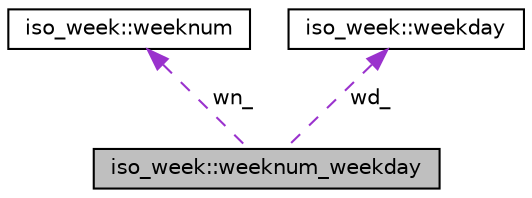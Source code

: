 digraph "iso_week::weeknum_weekday"
{
 // LATEX_PDF_SIZE
  edge [fontname="Helvetica",fontsize="10",labelfontname="Helvetica",labelfontsize="10"];
  node [fontname="Helvetica",fontsize="10",shape=record];
  Node1 [label="iso_week::weeknum_weekday",height=0.2,width=0.4,color="black", fillcolor="grey75", style="filled", fontcolor="black",tooltip=" "];
  Node2 -> Node1 [dir="back",color="darkorchid3",fontsize="10",style="dashed",label=" wn_" ];
  Node2 [label="iso_week::weeknum",height=0.2,width=0.4,color="black", fillcolor="white", style="filled",URL="$classiso__week_1_1weeknum.html",tooltip=" "];
  Node3 -> Node1 [dir="back",color="darkorchid3",fontsize="10",style="dashed",label=" wd_" ];
  Node3 [label="iso_week::weekday",height=0.2,width=0.4,color="black", fillcolor="white", style="filled",URL="$classiso__week_1_1weekday.html",tooltip=" "];
}
